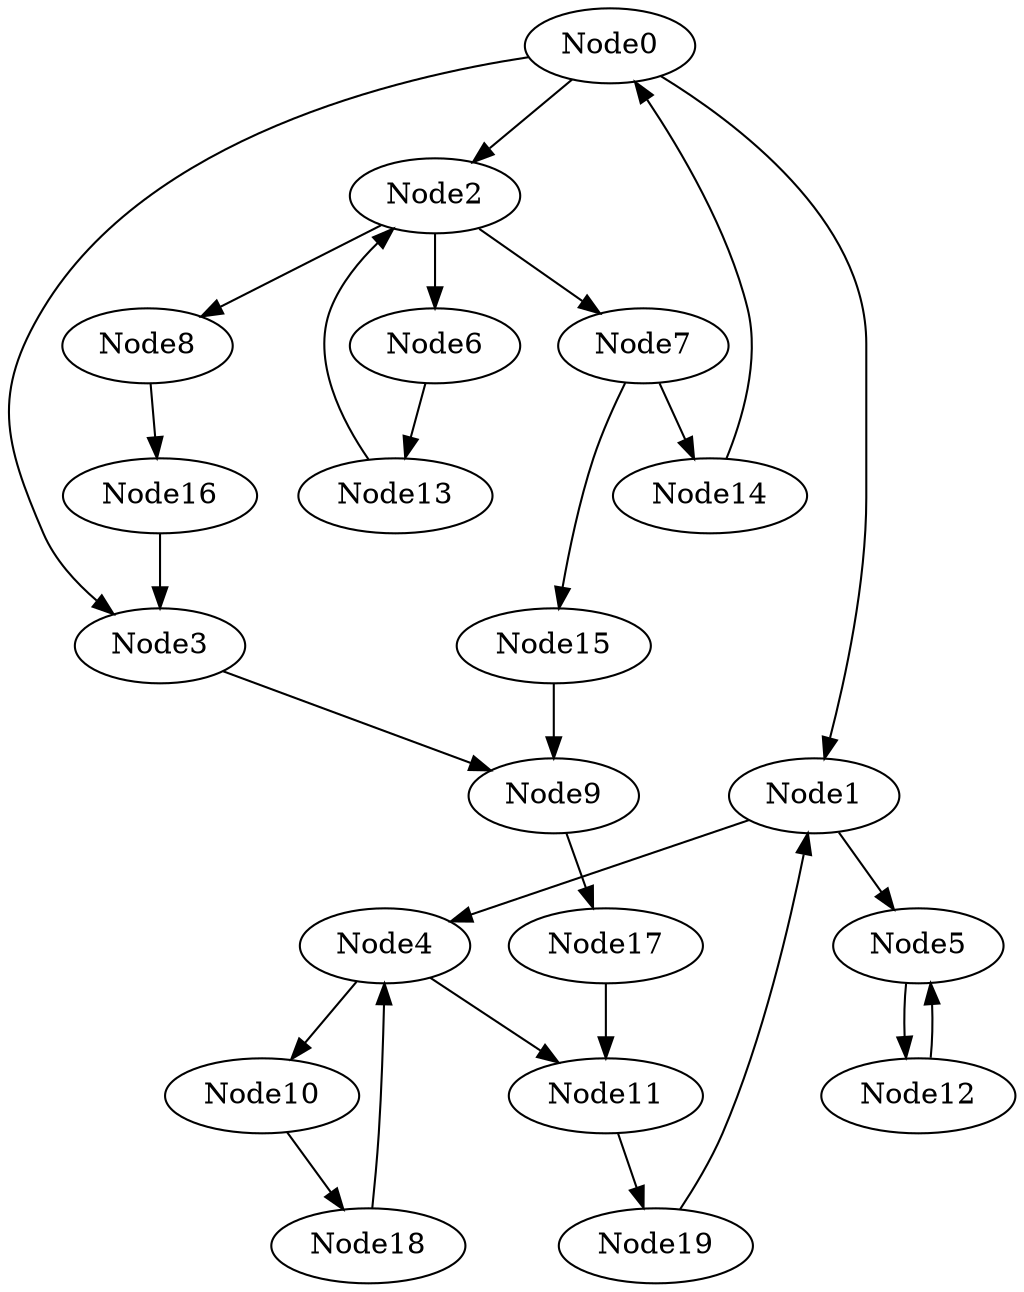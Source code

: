 strict digraph G {
  1 [ label="Node0" ];
  2 [ label="Node1" ];
  3 [ label="Node2" ];
  4 [ label="Node3" ];
  5 [ label="Node4" ];
  6 [ label="Node5" ];
  7 [ label="Node6" ];
  8 [ label="Node7" ];
  9 [ label="Node8" ];
  10 [ label="Node9" ];
  11 [ label="Node10" ];
  12 [ label="Node11" ];
  13 [ label="Node12" ];
  14 [ label="Node13" ];
  15 [ label="Node14" ];
  16 [ label="Node15" ];
  17 [ label="Node16" ];
  18 [ label="Node17" ];
  19 [ label="Node18" ];
  20 [ label="Node19" ];
  1 -> 2;
  1 -> 3;
  1 -> 4;
  2 -> 5;
  2 -> 6;
  3 -> 7;
  3 -> 8;
  3 -> 9;
  4 -> 10;
  5 -> 11;
  5 -> 12;
  6 -> 13;
  7 -> 14;
  8 -> 15;
  8 -> 16;
  9 -> 17;
  10 -> 18;
  11 -> 19;
  12 -> 20;
  13 -> 6;
  14 -> 3;
  15 -> 1;
  16 -> 10;
  17 -> 4;
  18 -> 12;
  19 -> 5;
  20 -> 2;
}

